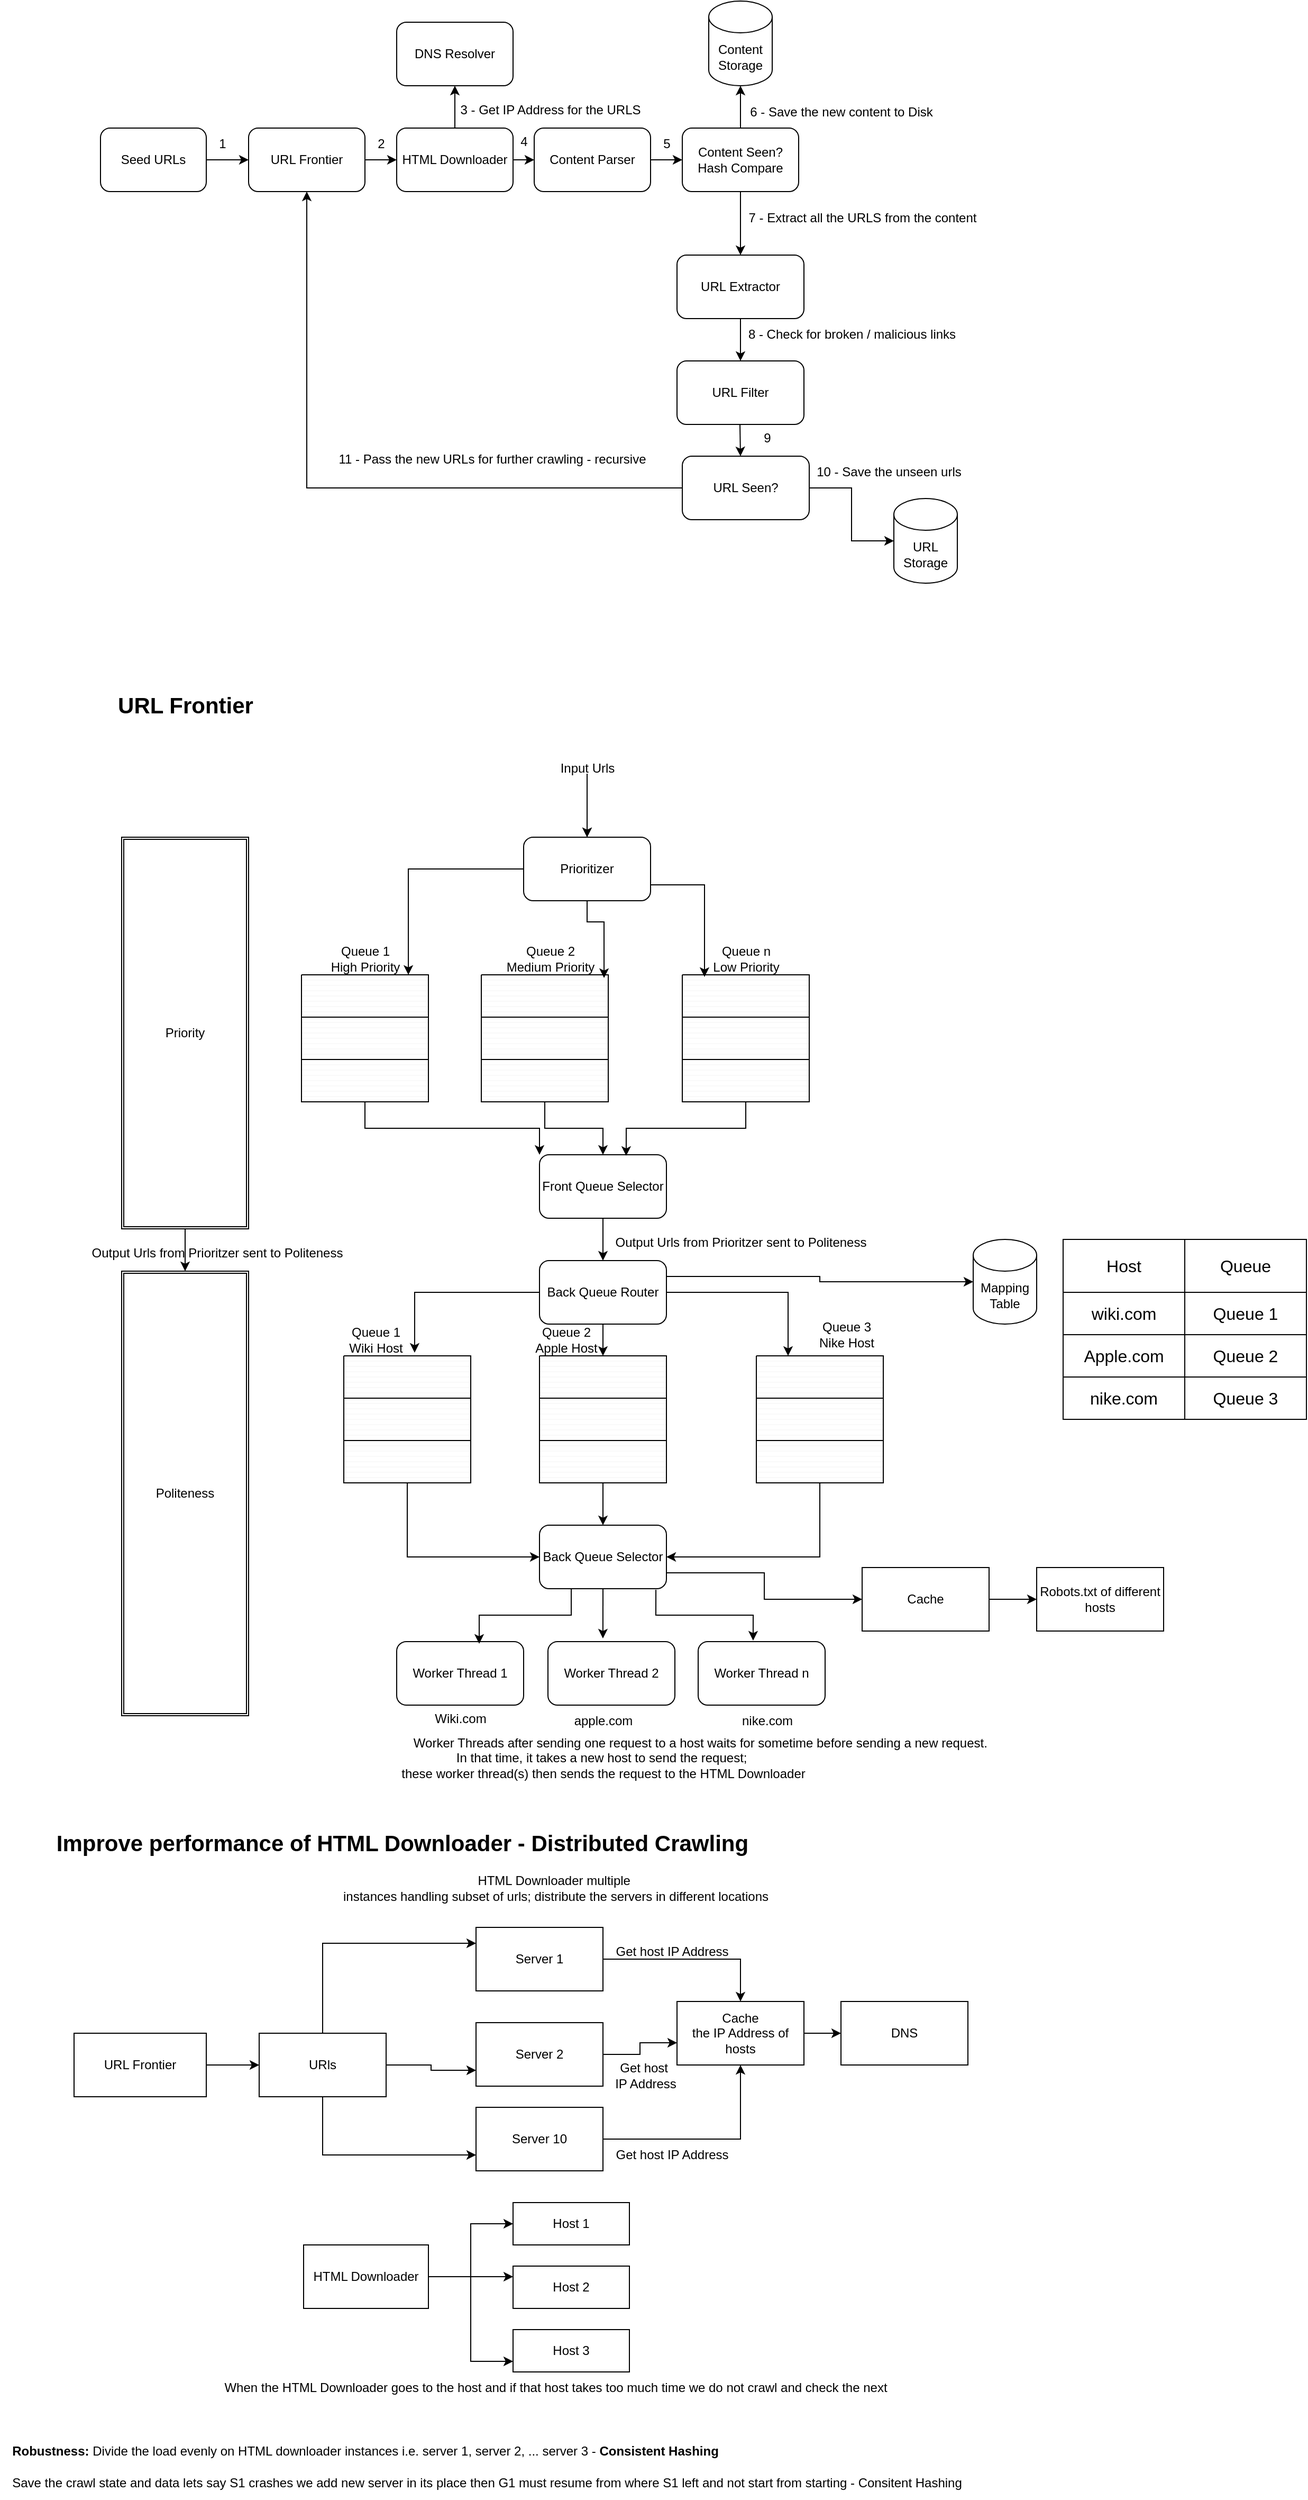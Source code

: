 <mxfile version="24.6.4" type="github">
  <diagram name="Page-1" id="mXdpcqNhNkEFS_v_mtUm">
    <mxGraphModel dx="1537" dy="581" grid="1" gridSize="10" guides="1" tooltips="1" connect="1" arrows="1" fold="1" page="1" pageScale="1" pageWidth="583" pageHeight="827" math="0" shadow="0">
      <root>
        <mxCell id="0" />
        <mxCell id="1" parent="0" />
        <mxCell id="9qcMBNV77gLtWxYR_MMO-1" style="edgeStyle=orthogonalEdgeStyle;rounded=0;orthogonalLoop=1;jettySize=auto;html=1;exitX=1;exitY=0.5;exitDx=0;exitDy=0;entryX=0;entryY=0.5;entryDx=0;entryDy=0;" parent="1" source="9qcMBNV77gLtWxYR_MMO-2" target="9qcMBNV77gLtWxYR_MMO-4" edge="1">
          <mxGeometry relative="1" as="geometry" />
        </mxCell>
        <mxCell id="9qcMBNV77gLtWxYR_MMO-2" value="Seed URLs" style="rounded=1;whiteSpace=wrap;html=1;" parent="1" vertex="1">
          <mxGeometry x="40" y="120" width="100" height="60" as="geometry" />
        </mxCell>
        <mxCell id="9qcMBNV77gLtWxYR_MMO-3" style="edgeStyle=orthogonalEdgeStyle;rounded=0;orthogonalLoop=1;jettySize=auto;html=1;exitX=1;exitY=0.5;exitDx=0;exitDy=0;entryX=0;entryY=0.5;entryDx=0;entryDy=0;" parent="1" source="9qcMBNV77gLtWxYR_MMO-4" target="9qcMBNV77gLtWxYR_MMO-8" edge="1">
          <mxGeometry relative="1" as="geometry" />
        </mxCell>
        <mxCell id="9qcMBNV77gLtWxYR_MMO-4" value="URL Frontier" style="rounded=1;whiteSpace=wrap;html=1;" parent="1" vertex="1">
          <mxGeometry x="180" y="120" width="110" height="60" as="geometry" />
        </mxCell>
        <mxCell id="9qcMBNV77gLtWxYR_MMO-5" value="1" style="text;html=1;align=center;verticalAlign=middle;resizable=0;points=[];autosize=1;strokeColor=none;fillColor=none;" parent="1" vertex="1">
          <mxGeometry x="140" y="120" width="30" height="30" as="geometry" />
        </mxCell>
        <mxCell id="9qcMBNV77gLtWxYR_MMO-6" style="edgeStyle=orthogonalEdgeStyle;rounded=0;orthogonalLoop=1;jettySize=auto;html=1;exitX=0.5;exitY=0;exitDx=0;exitDy=0;entryX=0.5;entryY=1;entryDx=0;entryDy=0;" parent="1" source="9qcMBNV77gLtWxYR_MMO-8" target="9qcMBNV77gLtWxYR_MMO-9" edge="1">
          <mxGeometry relative="1" as="geometry" />
        </mxCell>
        <mxCell id="9qcMBNV77gLtWxYR_MMO-7" style="edgeStyle=orthogonalEdgeStyle;rounded=0;orthogonalLoop=1;jettySize=auto;html=1;exitX=1;exitY=0.5;exitDx=0;exitDy=0;entryX=0;entryY=0.5;entryDx=0;entryDy=0;" parent="1" source="9qcMBNV77gLtWxYR_MMO-8" target="9qcMBNV77gLtWxYR_MMO-13" edge="1">
          <mxGeometry relative="1" as="geometry" />
        </mxCell>
        <mxCell id="9qcMBNV77gLtWxYR_MMO-8" value="HTML Downloader" style="rounded=1;whiteSpace=wrap;html=1;" parent="1" vertex="1">
          <mxGeometry x="320" y="120" width="110" height="60" as="geometry" />
        </mxCell>
        <mxCell id="9qcMBNV77gLtWxYR_MMO-9" value="DNS Resolver" style="rounded=1;whiteSpace=wrap;html=1;" parent="1" vertex="1">
          <mxGeometry x="320" y="20" width="110" height="60" as="geometry" />
        </mxCell>
        <mxCell id="9qcMBNV77gLtWxYR_MMO-10" value="2" style="text;html=1;align=center;verticalAlign=middle;resizable=0;points=[];autosize=1;strokeColor=none;fillColor=none;" parent="1" vertex="1">
          <mxGeometry x="290" y="120" width="30" height="30" as="geometry" />
        </mxCell>
        <mxCell id="9qcMBNV77gLtWxYR_MMO-11" value="3 - Get IP Address for the URLS" style="text;html=1;align=center;verticalAlign=middle;resizable=0;points=[];autosize=1;strokeColor=none;fillColor=none;" parent="1" vertex="1">
          <mxGeometry x="370" y="88" width="190" height="30" as="geometry" />
        </mxCell>
        <mxCell id="9qcMBNV77gLtWxYR_MMO-12" style="edgeStyle=orthogonalEdgeStyle;rounded=0;orthogonalLoop=1;jettySize=auto;html=1;exitX=1;exitY=0.5;exitDx=0;exitDy=0;entryX=0;entryY=0.5;entryDx=0;entryDy=0;" parent="1" source="9qcMBNV77gLtWxYR_MMO-13" target="9qcMBNV77gLtWxYR_MMO-15" edge="1">
          <mxGeometry relative="1" as="geometry" />
        </mxCell>
        <mxCell id="9qcMBNV77gLtWxYR_MMO-13" value="Content Parser" style="rounded=1;whiteSpace=wrap;html=1;" parent="1" vertex="1">
          <mxGeometry x="450" y="120" width="110" height="60" as="geometry" />
        </mxCell>
        <mxCell id="9qcMBNV77gLtWxYR_MMO-14" style="edgeStyle=orthogonalEdgeStyle;rounded=0;orthogonalLoop=1;jettySize=auto;html=1;exitX=0.5;exitY=1;exitDx=0;exitDy=0;" parent="1" source="9qcMBNV77gLtWxYR_MMO-15" target="9qcMBNV77gLtWxYR_MMO-22" edge="1">
          <mxGeometry relative="1" as="geometry" />
        </mxCell>
        <mxCell id="9qcMBNV77gLtWxYR_MMO-15" value="Content Seen?&lt;div&gt;Hash Compare&lt;/div&gt;" style="rounded=1;whiteSpace=wrap;html=1;" parent="1" vertex="1">
          <mxGeometry x="590" y="120" width="110" height="60" as="geometry" />
        </mxCell>
        <mxCell id="9qcMBNV77gLtWxYR_MMO-16" value="Content Storage" style="shape=cylinder3;whiteSpace=wrap;html=1;boundedLbl=1;backgroundOutline=1;size=15;" parent="1" vertex="1">
          <mxGeometry x="615" width="60" height="80" as="geometry" />
        </mxCell>
        <mxCell id="9qcMBNV77gLtWxYR_MMO-17" style="edgeStyle=orthogonalEdgeStyle;rounded=0;orthogonalLoop=1;jettySize=auto;html=1;entryX=0.5;entryY=1;entryDx=0;entryDy=0;entryPerimeter=0;" parent="1" source="9qcMBNV77gLtWxYR_MMO-15" target="9qcMBNV77gLtWxYR_MMO-16" edge="1">
          <mxGeometry relative="1" as="geometry" />
        </mxCell>
        <mxCell id="9qcMBNV77gLtWxYR_MMO-18" value="4" style="text;html=1;align=center;verticalAlign=middle;resizable=0;points=[];autosize=1;strokeColor=none;fillColor=none;" parent="1" vertex="1">
          <mxGeometry x="425" y="118" width="30" height="30" as="geometry" />
        </mxCell>
        <mxCell id="9qcMBNV77gLtWxYR_MMO-19" value="5" style="text;html=1;align=center;verticalAlign=middle;resizable=0;points=[];autosize=1;strokeColor=none;fillColor=none;" parent="1" vertex="1">
          <mxGeometry x="560" y="120" width="30" height="30" as="geometry" />
        </mxCell>
        <mxCell id="9qcMBNV77gLtWxYR_MMO-20" value="6 - Save the new content to Disk" style="text;html=1;align=center;verticalAlign=middle;resizable=0;points=[];autosize=1;strokeColor=none;fillColor=none;" parent="1" vertex="1">
          <mxGeometry x="640" y="90" width="200" height="30" as="geometry" />
        </mxCell>
        <mxCell id="9qcMBNV77gLtWxYR_MMO-21" style="edgeStyle=orthogonalEdgeStyle;rounded=0;orthogonalLoop=1;jettySize=auto;html=1;exitX=0.5;exitY=1;exitDx=0;exitDy=0;" parent="1" source="9qcMBNV77gLtWxYR_MMO-22" target="9qcMBNV77gLtWxYR_MMO-24" edge="1">
          <mxGeometry relative="1" as="geometry" />
        </mxCell>
        <mxCell id="9qcMBNV77gLtWxYR_MMO-22" value="URL Extractor" style="rounded=1;whiteSpace=wrap;html=1;" parent="1" vertex="1">
          <mxGeometry x="585" y="240" width="120" height="60" as="geometry" />
        </mxCell>
        <mxCell id="9qcMBNV77gLtWxYR_MMO-23" value="7 - Extract all the URLS from the content" style="text;html=1;align=center;verticalAlign=middle;resizable=0;points=[];autosize=1;strokeColor=none;fillColor=none;" parent="1" vertex="1">
          <mxGeometry x="640" y="190" width="240" height="30" as="geometry" />
        </mxCell>
        <mxCell id="9qcMBNV77gLtWxYR_MMO-24" value="URL Filter" style="rounded=1;whiteSpace=wrap;html=1;" parent="1" vertex="1">
          <mxGeometry x="585" y="340" width="120" height="60" as="geometry" />
        </mxCell>
        <mxCell id="9qcMBNV77gLtWxYR_MMO-25" value="8 - Check for broken / malicious links" style="text;html=1;align=center;verticalAlign=middle;resizable=0;points=[];autosize=1;strokeColor=none;fillColor=none;" parent="1" vertex="1">
          <mxGeometry x="640" y="300" width="220" height="30" as="geometry" />
        </mxCell>
        <mxCell id="9qcMBNV77gLtWxYR_MMO-26" style="edgeStyle=orthogonalEdgeStyle;rounded=0;orthogonalLoop=1;jettySize=auto;html=1;entryX=0.5;entryY=1;entryDx=0;entryDy=0;" parent="1" source="9qcMBNV77gLtWxYR_MMO-28" target="9qcMBNV77gLtWxYR_MMO-4" edge="1">
          <mxGeometry relative="1" as="geometry">
            <mxPoint x="240" y="190" as="targetPoint" />
          </mxGeometry>
        </mxCell>
        <mxCell id="9qcMBNV77gLtWxYR_MMO-27" style="edgeStyle=orthogonalEdgeStyle;rounded=0;orthogonalLoop=1;jettySize=auto;html=1;exitX=1;exitY=0.5;exitDx=0;exitDy=0;" parent="1" source="9qcMBNV77gLtWxYR_MMO-28" target="9qcMBNV77gLtWxYR_MMO-31" edge="1">
          <mxGeometry relative="1" as="geometry" />
        </mxCell>
        <mxCell id="9qcMBNV77gLtWxYR_MMO-28" value="URL Seen?" style="rounded=1;whiteSpace=wrap;html=1;" parent="1" vertex="1">
          <mxGeometry x="590" y="430" width="120" height="60" as="geometry" />
        </mxCell>
        <mxCell id="9qcMBNV77gLtWxYR_MMO-29" value="" style="endArrow=classic;html=1;rounded=0;" parent="1" edge="1">
          <mxGeometry width="50" height="50" relative="1" as="geometry">
            <mxPoint x="644.5" y="400" as="sourcePoint" />
            <mxPoint x="645" y="430" as="targetPoint" />
          </mxGeometry>
        </mxCell>
        <mxCell id="9qcMBNV77gLtWxYR_MMO-30" value="9" style="text;html=1;align=center;verticalAlign=middle;resizable=0;points=[];autosize=1;strokeColor=none;fillColor=none;" parent="1" vertex="1">
          <mxGeometry x="655" y="398" width="30" height="30" as="geometry" />
        </mxCell>
        <mxCell id="9qcMBNV77gLtWxYR_MMO-31" value="URL Storage" style="shape=cylinder3;whiteSpace=wrap;html=1;boundedLbl=1;backgroundOutline=1;size=15;" parent="1" vertex="1">
          <mxGeometry x="790" y="470" width="60" height="80" as="geometry" />
        </mxCell>
        <mxCell id="9qcMBNV77gLtWxYR_MMO-32" value="10 - Save the unseen urls" style="text;html=1;align=center;verticalAlign=middle;resizable=0;points=[];autosize=1;strokeColor=none;fillColor=none;" parent="1" vertex="1">
          <mxGeometry x="705" y="430" width="160" height="30" as="geometry" />
        </mxCell>
        <mxCell id="9qcMBNV77gLtWxYR_MMO-33" value="11 - Pass the new URLs for further crawling - recursive" style="text;html=1;align=center;verticalAlign=middle;resizable=0;points=[];autosize=1;strokeColor=none;fillColor=none;" parent="1" vertex="1">
          <mxGeometry x="255" y="418" width="310" height="30" as="geometry" />
        </mxCell>
        <mxCell id="Ikfy1jm3SxkshJAuReZf-2" style="edgeStyle=orthogonalEdgeStyle;rounded=0;orthogonalLoop=1;jettySize=auto;html=1;entryX=0.5;entryY=0;entryDx=0;entryDy=0;" parent="1" target="Ikfy1jm3SxkshJAuReZf-1" edge="1">
          <mxGeometry relative="1" as="geometry">
            <mxPoint x="500" y="770" as="targetPoint" />
            <mxPoint x="500" y="730" as="sourcePoint" />
            <Array as="points">
              <mxPoint x="500" y="740" />
              <mxPoint x="500" y="740" />
            </Array>
          </mxGeometry>
        </mxCell>
        <mxCell id="Ikfy1jm3SxkshJAuReZf-1" value="Prioritizer" style="rounded=1;whiteSpace=wrap;html=1;" parent="1" vertex="1">
          <mxGeometry x="440" y="790" width="120" height="60" as="geometry" />
        </mxCell>
        <mxCell id="Ikfy1jm3SxkshJAuReZf-4" value="" style="edgeStyle=orthogonalEdgeStyle;rounded=0;orthogonalLoop=1;jettySize=auto;html=1;" parent="1" source="Ikfy1jm3SxkshJAuReZf-3" target="Ikfy1jm3SxkshJAuReZf-1" edge="1">
          <mxGeometry relative="1" as="geometry" />
        </mxCell>
        <mxCell id="Ikfy1jm3SxkshJAuReZf-3" value="Input Urls" style="text;html=1;align=center;verticalAlign=middle;resizable=0;points=[];autosize=1;strokeColor=none;fillColor=none;" parent="1" vertex="1">
          <mxGeometry x="465" y="710" width="70" height="30" as="geometry" />
        </mxCell>
        <mxCell id="Ikfy1jm3SxkshJAuReZf-10" value="" style="verticalLabelPosition=bottom;verticalAlign=top;html=1;shape=mxgraph.basic.patternFillRect;fillStyle=hor;step=5;fillStrokeWidth=0.2;fillStrokeColor=#dddddd;" parent="1" vertex="1">
          <mxGeometry x="230" y="920" width="120" height="40" as="geometry" />
        </mxCell>
        <mxCell id="Ikfy1jm3SxkshJAuReZf-11" value="" style="verticalLabelPosition=bottom;verticalAlign=top;html=1;shape=mxgraph.basic.patternFillRect;fillStyle=hor;step=5;fillStrokeWidth=0.2;fillStrokeColor=#dddddd;" parent="1" vertex="1">
          <mxGeometry x="230" y="960" width="120" height="40" as="geometry" />
        </mxCell>
        <mxCell id="Ikfy1jm3SxkshJAuReZf-29" style="edgeStyle=orthogonalEdgeStyle;rounded=0;orthogonalLoop=1;jettySize=auto;html=1;exitX=0.5;exitY=1;exitDx=0;exitDy=0;exitPerimeter=0;entryX=0;entryY=0;entryDx=0;entryDy=0;" parent="1" source="Ikfy1jm3SxkshJAuReZf-12" target="Ikfy1jm3SxkshJAuReZf-28" edge="1">
          <mxGeometry relative="1" as="geometry" />
        </mxCell>
        <mxCell id="Ikfy1jm3SxkshJAuReZf-12" value="" style="verticalLabelPosition=bottom;verticalAlign=top;html=1;shape=mxgraph.basic.patternFillRect;fillStyle=hor;step=5;fillStrokeWidth=0.2;fillStrokeColor=#dddddd;" parent="1" vertex="1">
          <mxGeometry x="230" y="1000" width="120" height="40" as="geometry" />
        </mxCell>
        <mxCell id="Ikfy1jm3SxkshJAuReZf-13" value="Queue 1&lt;div&gt;High Priority&lt;/div&gt;" style="text;html=1;align=center;verticalAlign=middle;resizable=0;points=[];autosize=1;strokeColor=none;fillColor=none;" parent="1" vertex="1">
          <mxGeometry x="245" y="885" width="90" height="40" as="geometry" />
        </mxCell>
        <mxCell id="Ikfy1jm3SxkshJAuReZf-14" value="" style="verticalLabelPosition=bottom;verticalAlign=top;html=1;shape=mxgraph.basic.patternFillRect;fillStyle=hor;step=5;fillStrokeWidth=0.2;fillStrokeColor=#dddddd;" parent="1" vertex="1">
          <mxGeometry x="400" y="920" width="120" height="40" as="geometry" />
        </mxCell>
        <mxCell id="Ikfy1jm3SxkshJAuReZf-15" value="" style="verticalLabelPosition=bottom;verticalAlign=top;html=1;shape=mxgraph.basic.patternFillRect;fillStyle=hor;step=5;fillStrokeWidth=0.2;fillStrokeColor=#dddddd;" parent="1" vertex="1">
          <mxGeometry x="400" y="960" width="120" height="40" as="geometry" />
        </mxCell>
        <mxCell id="Ikfy1jm3SxkshJAuReZf-30" style="edgeStyle=orthogonalEdgeStyle;rounded=0;orthogonalLoop=1;jettySize=auto;html=1;exitX=0.5;exitY=1;exitDx=0;exitDy=0;exitPerimeter=0;entryX=0.5;entryY=0;entryDx=0;entryDy=0;" parent="1" source="Ikfy1jm3SxkshJAuReZf-16" target="Ikfy1jm3SxkshJAuReZf-28" edge="1">
          <mxGeometry relative="1" as="geometry" />
        </mxCell>
        <mxCell id="Ikfy1jm3SxkshJAuReZf-16" value="" style="verticalLabelPosition=bottom;verticalAlign=top;html=1;shape=mxgraph.basic.patternFillRect;fillStyle=hor;step=5;fillStrokeWidth=0.2;fillStrokeColor=#dddddd;" parent="1" vertex="1">
          <mxGeometry x="400" y="1000" width="120" height="40" as="geometry" />
        </mxCell>
        <mxCell id="Ikfy1jm3SxkshJAuReZf-17" value="Queue 2&lt;div&gt;Medium Priority&lt;/div&gt;" style="text;html=1;align=center;verticalAlign=middle;resizable=0;points=[];autosize=1;strokeColor=none;fillColor=none;" parent="1" vertex="1">
          <mxGeometry x="410" y="885" width="110" height="40" as="geometry" />
        </mxCell>
        <mxCell id="Ikfy1jm3SxkshJAuReZf-18" value="" style="verticalLabelPosition=bottom;verticalAlign=top;html=1;shape=mxgraph.basic.patternFillRect;fillStyle=hor;step=5;fillStrokeWidth=0.2;fillStrokeColor=#dddddd;" parent="1" vertex="1">
          <mxGeometry x="590" y="920" width="120" height="40" as="geometry" />
        </mxCell>
        <mxCell id="Ikfy1jm3SxkshJAuReZf-19" value="" style="verticalLabelPosition=bottom;verticalAlign=top;html=1;shape=mxgraph.basic.patternFillRect;fillStyle=hor;step=5;fillStrokeWidth=0.2;fillStrokeColor=#dddddd;" parent="1" vertex="1">
          <mxGeometry x="590" y="960" width="120" height="40" as="geometry" />
        </mxCell>
        <mxCell id="Ikfy1jm3SxkshJAuReZf-20" value="" style="verticalLabelPosition=bottom;verticalAlign=top;html=1;shape=mxgraph.basic.patternFillRect;fillStyle=hor;step=5;fillStrokeWidth=0.2;fillStrokeColor=#dddddd;" parent="1" vertex="1">
          <mxGeometry x="590" y="1000" width="120" height="40" as="geometry" />
        </mxCell>
        <mxCell id="Ikfy1jm3SxkshJAuReZf-21" value="Queue n&lt;div&gt;Low Priority&lt;/div&gt;" style="text;html=1;align=center;verticalAlign=middle;resizable=0;points=[];autosize=1;strokeColor=none;fillColor=none;" parent="1" vertex="1">
          <mxGeometry x="605" y="885" width="90" height="40" as="geometry" />
        </mxCell>
        <mxCell id="Ikfy1jm3SxkshJAuReZf-23" style="edgeStyle=orthogonalEdgeStyle;rounded=0;orthogonalLoop=1;jettySize=auto;html=1;entryX=0.842;entryY=0;entryDx=0;entryDy=0;entryPerimeter=0;" parent="1" source="Ikfy1jm3SxkshJAuReZf-1" target="Ikfy1jm3SxkshJAuReZf-10" edge="1">
          <mxGeometry relative="1" as="geometry" />
        </mxCell>
        <mxCell id="Ikfy1jm3SxkshJAuReZf-25" style="edgeStyle=orthogonalEdgeStyle;rounded=0;orthogonalLoop=1;jettySize=auto;html=1;exitX=1;exitY=0.75;exitDx=0;exitDy=0;entryX=0.175;entryY=0.05;entryDx=0;entryDy=0;entryPerimeter=0;" parent="1" source="Ikfy1jm3SxkshJAuReZf-1" target="Ikfy1jm3SxkshJAuReZf-18" edge="1">
          <mxGeometry relative="1" as="geometry" />
        </mxCell>
        <mxCell id="Ikfy1jm3SxkshJAuReZf-26" style="edgeStyle=orthogonalEdgeStyle;rounded=0;orthogonalLoop=1;jettySize=auto;html=1;exitX=0.5;exitY=1;exitDx=0;exitDy=0;entryX=0.964;entryY=0.95;entryDx=0;entryDy=0;entryPerimeter=0;" parent="1" source="Ikfy1jm3SxkshJAuReZf-1" target="Ikfy1jm3SxkshJAuReZf-17" edge="1">
          <mxGeometry relative="1" as="geometry" />
        </mxCell>
        <mxCell id="Ikfy1jm3SxkshJAuReZf-33" style="edgeStyle=orthogonalEdgeStyle;rounded=0;orthogonalLoop=1;jettySize=auto;html=1;exitX=0.5;exitY=1;exitDx=0;exitDy=0;entryX=0.5;entryY=0;entryDx=0;entryDy=0;" parent="1" source="Ikfy1jm3SxkshJAuReZf-28" target="Ikfy1jm3SxkshJAuReZf-32" edge="1">
          <mxGeometry relative="1" as="geometry" />
        </mxCell>
        <mxCell id="Ikfy1jm3SxkshJAuReZf-28" value="Front Queue Selector" style="rounded=1;whiteSpace=wrap;html=1;" parent="1" vertex="1">
          <mxGeometry x="455" y="1090" width="120" height="60" as="geometry" />
        </mxCell>
        <mxCell id="Ikfy1jm3SxkshJAuReZf-31" style="edgeStyle=orthogonalEdgeStyle;rounded=0;orthogonalLoop=1;jettySize=auto;html=1;exitX=0.5;exitY=1;exitDx=0;exitDy=0;exitPerimeter=0;entryX=0.683;entryY=0.017;entryDx=0;entryDy=0;entryPerimeter=0;" parent="1" source="Ikfy1jm3SxkshJAuReZf-20" target="Ikfy1jm3SxkshJAuReZf-28" edge="1">
          <mxGeometry relative="1" as="geometry" />
        </mxCell>
        <mxCell id="Ikfy1jm3SxkshJAuReZf-32" value="Back Queue Router" style="rounded=1;whiteSpace=wrap;html=1;" parent="1" vertex="1">
          <mxGeometry x="455" y="1190" width="120" height="60" as="geometry" />
        </mxCell>
        <mxCell id="Ikfy1jm3SxkshJAuReZf-34" value="Output Urls from Prioritzer sent to Politeness" style="text;html=1;align=center;verticalAlign=middle;resizable=0;points=[];autosize=1;strokeColor=none;fillColor=none;" parent="1" vertex="1">
          <mxGeometry x="515" y="1158" width="260" height="30" as="geometry" />
        </mxCell>
        <mxCell id="Ikfy1jm3SxkshJAuReZf-35" value="" style="verticalLabelPosition=bottom;verticalAlign=top;html=1;shape=mxgraph.basic.patternFillRect;fillStyle=hor;step=5;fillStrokeWidth=0.2;fillStrokeColor=#dddddd;" parent="1" vertex="1">
          <mxGeometry x="270" y="1280" width="120" height="40" as="geometry" />
        </mxCell>
        <mxCell id="Ikfy1jm3SxkshJAuReZf-36" value="" style="verticalLabelPosition=bottom;verticalAlign=top;html=1;shape=mxgraph.basic.patternFillRect;fillStyle=hor;step=5;fillStrokeWidth=0.2;fillStrokeColor=#dddddd;" parent="1" vertex="1">
          <mxGeometry x="270" y="1320" width="120" height="40" as="geometry" />
        </mxCell>
        <mxCell id="Ikfy1jm3SxkshJAuReZf-53" style="edgeStyle=orthogonalEdgeStyle;rounded=0;orthogonalLoop=1;jettySize=auto;html=1;exitX=0.5;exitY=1;exitDx=0;exitDy=0;exitPerimeter=0;entryX=0;entryY=0.5;entryDx=0;entryDy=0;" parent="1" source="Ikfy1jm3SxkshJAuReZf-37" target="Ikfy1jm3SxkshJAuReZf-50" edge="1">
          <mxGeometry relative="1" as="geometry" />
        </mxCell>
        <mxCell id="Ikfy1jm3SxkshJAuReZf-37" value="" style="verticalLabelPosition=bottom;verticalAlign=top;html=1;shape=mxgraph.basic.patternFillRect;fillStyle=hor;step=5;fillStrokeWidth=0.2;fillStrokeColor=#dddddd;" parent="1" vertex="1">
          <mxGeometry x="270" y="1360" width="120" height="40" as="geometry" />
        </mxCell>
        <mxCell id="Ikfy1jm3SxkshJAuReZf-38" value="" style="verticalLabelPosition=bottom;verticalAlign=top;html=1;shape=mxgraph.basic.patternFillRect;fillStyle=hor;step=5;fillStrokeWidth=0.2;fillStrokeColor=#dddddd;" parent="1" vertex="1">
          <mxGeometry x="455" y="1280" width="120" height="40" as="geometry" />
        </mxCell>
        <mxCell id="Ikfy1jm3SxkshJAuReZf-39" value="" style="verticalLabelPosition=bottom;verticalAlign=top;html=1;shape=mxgraph.basic.patternFillRect;fillStyle=hor;step=5;fillStrokeWidth=0.2;fillStrokeColor=#dddddd;" parent="1" vertex="1">
          <mxGeometry x="455" y="1320" width="120" height="40" as="geometry" />
        </mxCell>
        <mxCell id="Ikfy1jm3SxkshJAuReZf-51" style="edgeStyle=orthogonalEdgeStyle;rounded=0;orthogonalLoop=1;jettySize=auto;html=1;exitX=0.5;exitY=1;exitDx=0;exitDy=0;exitPerimeter=0;entryX=0.5;entryY=0;entryDx=0;entryDy=0;" parent="1" source="Ikfy1jm3SxkshJAuReZf-40" target="Ikfy1jm3SxkshJAuReZf-50" edge="1">
          <mxGeometry relative="1" as="geometry" />
        </mxCell>
        <mxCell id="Ikfy1jm3SxkshJAuReZf-40" value="" style="verticalLabelPosition=bottom;verticalAlign=top;html=1;shape=mxgraph.basic.patternFillRect;fillStyle=hor;step=5;fillStrokeWidth=0.2;fillStrokeColor=#dddddd;" parent="1" vertex="1">
          <mxGeometry x="455" y="1360" width="120" height="40" as="geometry" />
        </mxCell>
        <mxCell id="Ikfy1jm3SxkshJAuReZf-41" value="" style="verticalLabelPosition=bottom;verticalAlign=top;html=1;shape=mxgraph.basic.patternFillRect;fillStyle=hor;step=5;fillStrokeWidth=0.2;fillStrokeColor=#dddddd;" parent="1" vertex="1">
          <mxGeometry x="660" y="1280" width="120" height="40" as="geometry" />
        </mxCell>
        <mxCell id="Ikfy1jm3SxkshJAuReZf-42" value="" style="verticalLabelPosition=bottom;verticalAlign=top;html=1;shape=mxgraph.basic.patternFillRect;fillStyle=hor;step=5;fillStrokeWidth=0.2;fillStrokeColor=#dddddd;" parent="1" vertex="1">
          <mxGeometry x="660" y="1320" width="120" height="40" as="geometry" />
        </mxCell>
        <mxCell id="Ikfy1jm3SxkshJAuReZf-52" style="edgeStyle=orthogonalEdgeStyle;rounded=0;orthogonalLoop=1;jettySize=auto;html=1;exitX=0.5;exitY=1;exitDx=0;exitDy=0;exitPerimeter=0;entryX=1;entryY=0.5;entryDx=0;entryDy=0;" parent="1" source="Ikfy1jm3SxkshJAuReZf-43" target="Ikfy1jm3SxkshJAuReZf-50" edge="1">
          <mxGeometry relative="1" as="geometry" />
        </mxCell>
        <mxCell id="Ikfy1jm3SxkshJAuReZf-43" value="" style="verticalLabelPosition=bottom;verticalAlign=top;html=1;shape=mxgraph.basic.patternFillRect;fillStyle=hor;step=5;fillStrokeWidth=0.2;fillStrokeColor=#dddddd;" parent="1" vertex="1">
          <mxGeometry x="660" y="1360" width="120" height="40" as="geometry" />
        </mxCell>
        <mxCell id="Ikfy1jm3SxkshJAuReZf-44" style="edgeStyle=orthogonalEdgeStyle;rounded=0;orthogonalLoop=1;jettySize=auto;html=1;exitX=0.5;exitY=1;exitDx=0;exitDy=0;entryX=0.5;entryY=0;entryDx=0;entryDy=0;entryPerimeter=0;" parent="1" source="Ikfy1jm3SxkshJAuReZf-32" target="Ikfy1jm3SxkshJAuReZf-38" edge="1">
          <mxGeometry relative="1" as="geometry" />
        </mxCell>
        <mxCell id="Ikfy1jm3SxkshJAuReZf-45" style="edgeStyle=orthogonalEdgeStyle;rounded=0;orthogonalLoop=1;jettySize=auto;html=1;exitX=1;exitY=0.5;exitDx=0;exitDy=0;entryX=0.25;entryY=0;entryDx=0;entryDy=0;entryPerimeter=0;" parent="1" source="Ikfy1jm3SxkshJAuReZf-32" target="Ikfy1jm3SxkshJAuReZf-41" edge="1">
          <mxGeometry relative="1" as="geometry" />
        </mxCell>
        <mxCell id="Ikfy1jm3SxkshJAuReZf-46" style="edgeStyle=orthogonalEdgeStyle;rounded=0;orthogonalLoop=1;jettySize=auto;html=1;exitX=0;exitY=0.5;exitDx=0;exitDy=0;entryX=0.558;entryY=-0.075;entryDx=0;entryDy=0;entryPerimeter=0;" parent="1" source="Ikfy1jm3SxkshJAuReZf-32" target="Ikfy1jm3SxkshJAuReZf-35" edge="1">
          <mxGeometry relative="1" as="geometry" />
        </mxCell>
        <mxCell id="Ikfy1jm3SxkshJAuReZf-47" value="Queue 1&lt;div&gt;Wiki Host&lt;/div&gt;" style="text;html=1;align=center;verticalAlign=middle;resizable=0;points=[];autosize=1;strokeColor=none;fillColor=none;" parent="1" vertex="1">
          <mxGeometry x="265" y="1245" width="70" height="40" as="geometry" />
        </mxCell>
        <mxCell id="Ikfy1jm3SxkshJAuReZf-48" value="Queue 2&lt;div&gt;Apple Host&lt;/div&gt;" style="text;html=1;align=center;verticalAlign=middle;resizable=0;points=[];autosize=1;strokeColor=none;fillColor=none;" parent="1" vertex="1">
          <mxGeometry x="440" y="1245" width="80" height="40" as="geometry" />
        </mxCell>
        <mxCell id="Ikfy1jm3SxkshJAuReZf-49" value="Queue 3&lt;div&gt;Nike Host&lt;/div&gt;" style="text;html=1;align=center;verticalAlign=middle;resizable=0;points=[];autosize=1;strokeColor=none;fillColor=none;" parent="1" vertex="1">
          <mxGeometry x="705" y="1240" width="80" height="40" as="geometry" />
        </mxCell>
        <mxCell id="Ikfy1jm3SxkshJAuReZf-118" style="edgeStyle=orthogonalEdgeStyle;rounded=0;orthogonalLoop=1;jettySize=auto;html=1;exitX=1;exitY=0.75;exitDx=0;exitDy=0;entryX=0;entryY=0.5;entryDx=0;entryDy=0;" parent="1" source="Ikfy1jm3SxkshJAuReZf-50" target="Ikfy1jm3SxkshJAuReZf-117" edge="1">
          <mxGeometry relative="1" as="geometry" />
        </mxCell>
        <mxCell id="Ikfy1jm3SxkshJAuReZf-50" value="Back Queue Selector" style="rounded=1;whiteSpace=wrap;html=1;" parent="1" vertex="1">
          <mxGeometry x="455" y="1440" width="120" height="60" as="geometry" />
        </mxCell>
        <mxCell id="Ikfy1jm3SxkshJAuReZf-54" value="Mapping Table" style="shape=cylinder3;whiteSpace=wrap;html=1;boundedLbl=1;backgroundOutline=1;size=15;" parent="1" vertex="1">
          <mxGeometry x="865" y="1170" width="60" height="80" as="geometry" />
        </mxCell>
        <mxCell id="Ikfy1jm3SxkshJAuReZf-55" style="edgeStyle=orthogonalEdgeStyle;rounded=0;orthogonalLoop=1;jettySize=auto;html=1;exitX=1;exitY=0.25;exitDx=0;exitDy=0;entryX=0;entryY=0.5;entryDx=0;entryDy=0;entryPerimeter=0;" parent="1" source="Ikfy1jm3SxkshJAuReZf-32" target="Ikfy1jm3SxkshJAuReZf-54" edge="1">
          <mxGeometry relative="1" as="geometry" />
        </mxCell>
        <mxCell id="Ikfy1jm3SxkshJAuReZf-72" value="" style="shape=table;startSize=0;container=1;collapsible=0;childLayout=tableLayout;fontSize=16;rowLines=1;columnLines=1;fixedRows=0;" parent="1" vertex="1">
          <mxGeometry x="950" y="1170" width="230" height="170" as="geometry" />
        </mxCell>
        <mxCell id="Ikfy1jm3SxkshJAuReZf-77" value="" style="shape=tableRow;horizontal=0;startSize=0;swimlaneHead=0;swimlaneBody=0;strokeColor=inherit;top=0;left=0;bottom=0;right=0;collapsible=0;dropTarget=0;fillColor=none;points=[[0,0.5],[1,0.5]];portConstraint=eastwest;fontSize=16;" parent="Ikfy1jm3SxkshJAuReZf-72" vertex="1">
          <mxGeometry width="230" height="50" as="geometry" />
        </mxCell>
        <mxCell id="Ikfy1jm3SxkshJAuReZf-78" value="Host" style="shape=partialRectangle;html=1;whiteSpace=wrap;connectable=0;strokeColor=inherit;overflow=hidden;fillColor=none;top=0;left=0;bottom=0;right=0;pointerEvents=1;fontSize=16;allowArrows=1;shadow=0;" parent="Ikfy1jm3SxkshJAuReZf-77" vertex="1">
          <mxGeometry width="115" height="50" as="geometry">
            <mxRectangle width="115" height="50" as="alternateBounds" />
          </mxGeometry>
        </mxCell>
        <mxCell id="Ikfy1jm3SxkshJAuReZf-79" value="Queue" style="shape=partialRectangle;html=1;whiteSpace=wrap;connectable=0;strokeColor=inherit;overflow=hidden;fillColor=none;top=0;left=0;bottom=0;right=0;pointerEvents=1;fontSize=16;allowArrows=1;shadow=0;" parent="Ikfy1jm3SxkshJAuReZf-77" vertex="1">
          <mxGeometry x="115" width="115" height="50" as="geometry">
            <mxRectangle width="115" height="50" as="alternateBounds" />
          </mxGeometry>
        </mxCell>
        <mxCell id="Ikfy1jm3SxkshJAuReZf-81" value="" style="shape=tableRow;horizontal=0;startSize=0;swimlaneHead=0;swimlaneBody=0;strokeColor=inherit;top=0;left=0;bottom=0;right=0;collapsible=0;dropTarget=0;fillColor=none;points=[[0,0.5],[1,0.5]];portConstraint=eastwest;fontSize=16;" parent="Ikfy1jm3SxkshJAuReZf-72" vertex="1">
          <mxGeometry y="50" width="230" height="40" as="geometry" />
        </mxCell>
        <mxCell id="Ikfy1jm3SxkshJAuReZf-82" value="wiki.com" style="shape=partialRectangle;html=1;whiteSpace=wrap;connectable=0;strokeColor=inherit;overflow=hidden;fillColor=none;top=0;left=0;bottom=0;right=0;pointerEvents=1;fontSize=16;allowArrows=1;shadow=0;" parent="Ikfy1jm3SxkshJAuReZf-81" vertex="1">
          <mxGeometry width="115" height="40" as="geometry">
            <mxRectangle width="115" height="40" as="alternateBounds" />
          </mxGeometry>
        </mxCell>
        <mxCell id="Ikfy1jm3SxkshJAuReZf-83" value="Queue 1" style="shape=partialRectangle;html=1;whiteSpace=wrap;connectable=0;strokeColor=inherit;overflow=hidden;fillColor=none;top=0;left=0;bottom=0;right=0;pointerEvents=1;fontSize=16;allowArrows=1;shadow=0;" parent="Ikfy1jm3SxkshJAuReZf-81" vertex="1">
          <mxGeometry x="115" width="115" height="40" as="geometry">
            <mxRectangle width="115" height="40" as="alternateBounds" />
          </mxGeometry>
        </mxCell>
        <mxCell id="Ikfy1jm3SxkshJAuReZf-93" style="shape=tableRow;horizontal=0;startSize=0;swimlaneHead=0;swimlaneBody=0;strokeColor=inherit;top=0;left=0;bottom=0;right=0;collapsible=0;dropTarget=0;fillColor=none;points=[[0,0.5],[1,0.5]];portConstraint=eastwest;fontSize=16;" parent="Ikfy1jm3SxkshJAuReZf-72" vertex="1">
          <mxGeometry y="90" width="230" height="40" as="geometry" />
        </mxCell>
        <mxCell id="Ikfy1jm3SxkshJAuReZf-94" value="Apple.com" style="shape=partialRectangle;html=1;whiteSpace=wrap;connectable=0;strokeColor=inherit;overflow=hidden;fillColor=none;top=0;left=0;bottom=0;right=0;pointerEvents=1;fontSize=16;allowArrows=1;shadow=0;" parent="Ikfy1jm3SxkshJAuReZf-93" vertex="1">
          <mxGeometry width="115" height="40" as="geometry">
            <mxRectangle width="115" height="40" as="alternateBounds" />
          </mxGeometry>
        </mxCell>
        <mxCell id="Ikfy1jm3SxkshJAuReZf-95" value="Queue 2" style="shape=partialRectangle;html=1;whiteSpace=wrap;connectable=0;strokeColor=inherit;overflow=hidden;fillColor=none;top=0;left=0;bottom=0;right=0;pointerEvents=1;fontSize=16;allowArrows=1;shadow=0;" parent="Ikfy1jm3SxkshJAuReZf-93" vertex="1">
          <mxGeometry x="115" width="115" height="40" as="geometry">
            <mxRectangle width="115" height="40" as="alternateBounds" />
          </mxGeometry>
        </mxCell>
        <mxCell id="Ikfy1jm3SxkshJAuReZf-97" style="shape=tableRow;horizontal=0;startSize=0;swimlaneHead=0;swimlaneBody=0;strokeColor=inherit;top=0;left=0;bottom=0;right=0;collapsible=0;dropTarget=0;fillColor=none;points=[[0,0.5],[1,0.5]];portConstraint=eastwest;fontSize=16;" parent="Ikfy1jm3SxkshJAuReZf-72" vertex="1">
          <mxGeometry y="130" width="230" height="40" as="geometry" />
        </mxCell>
        <mxCell id="Ikfy1jm3SxkshJAuReZf-98" value="nike.com" style="shape=partialRectangle;html=1;whiteSpace=wrap;connectable=0;strokeColor=inherit;overflow=hidden;fillColor=none;top=0;left=0;bottom=0;right=0;pointerEvents=1;fontSize=16;allowArrows=1;shadow=0;" parent="Ikfy1jm3SxkshJAuReZf-97" vertex="1">
          <mxGeometry width="115" height="40" as="geometry">
            <mxRectangle width="115" height="40" as="alternateBounds" />
          </mxGeometry>
        </mxCell>
        <mxCell id="Ikfy1jm3SxkshJAuReZf-99" value="Queue 3" style="shape=partialRectangle;html=1;whiteSpace=wrap;connectable=0;strokeColor=inherit;overflow=hidden;fillColor=none;top=0;left=0;bottom=0;right=0;pointerEvents=1;fontSize=16;allowArrows=1;shadow=0;" parent="Ikfy1jm3SxkshJAuReZf-97" vertex="1">
          <mxGeometry x="115" width="115" height="40" as="geometry">
            <mxRectangle width="115" height="40" as="alternateBounds" />
          </mxGeometry>
        </mxCell>
        <mxCell id="Ikfy1jm3SxkshJAuReZf-103" style="edgeStyle=orthogonalEdgeStyle;rounded=0;orthogonalLoop=1;jettySize=auto;html=1;exitX=0.5;exitY=1;exitDx=0;exitDy=0;entryX=0.5;entryY=0;entryDx=0;entryDy=0;" parent="1" source="Ikfy1jm3SxkshJAuReZf-100" target="Ikfy1jm3SxkshJAuReZf-101" edge="1">
          <mxGeometry relative="1" as="geometry" />
        </mxCell>
        <mxCell id="Ikfy1jm3SxkshJAuReZf-100" value="Priority" style="shape=ext;double=1;rounded=0;whiteSpace=wrap;html=1;" parent="1" vertex="1">
          <mxGeometry x="60" y="790" width="120" height="370" as="geometry" />
        </mxCell>
        <mxCell id="Ikfy1jm3SxkshJAuReZf-101" value="Politeness" style="shape=ext;double=1;rounded=0;whiteSpace=wrap;html=1;" parent="1" vertex="1">
          <mxGeometry x="60" y="1200" width="120" height="420" as="geometry" />
        </mxCell>
        <mxCell id="Ikfy1jm3SxkshJAuReZf-104" value="Output Urls from Prioritzer sent to Politeness" style="text;html=1;align=center;verticalAlign=middle;resizable=0;points=[];autosize=1;strokeColor=none;fillColor=none;" parent="1" vertex="1">
          <mxGeometry x="20" y="1168" width="260" height="30" as="geometry" />
        </mxCell>
        <mxCell id="Ikfy1jm3SxkshJAuReZf-105" value="URL Frontier" style="text;html=1;align=center;verticalAlign=middle;resizable=0;points=[];autosize=1;strokeColor=none;fillColor=none;fontSize=21;fontStyle=1" parent="1" vertex="1">
          <mxGeometry x="50" y="645" width="140" height="40" as="geometry" />
        </mxCell>
        <mxCell id="Ikfy1jm3SxkshJAuReZf-107" value="Worker Thread 1" style="rounded=1;whiteSpace=wrap;html=1;" parent="1" vertex="1">
          <mxGeometry x="320" y="1550" width="120" height="60" as="geometry" />
        </mxCell>
        <mxCell id="Ikfy1jm3SxkshJAuReZf-108" value="Worker Thread 2" style="rounded=1;whiteSpace=wrap;html=1;" parent="1" vertex="1">
          <mxGeometry x="463" y="1550" width="120" height="60" as="geometry" />
        </mxCell>
        <mxCell id="Ikfy1jm3SxkshJAuReZf-109" value="Worker Thread n" style="rounded=1;whiteSpace=wrap;html=1;" parent="1" vertex="1">
          <mxGeometry x="605" y="1550" width="120" height="60" as="geometry" />
        </mxCell>
        <mxCell id="Ikfy1jm3SxkshJAuReZf-110" style="edgeStyle=orthogonalEdgeStyle;rounded=0;orthogonalLoop=1;jettySize=auto;html=1;exitX=0.5;exitY=1;exitDx=0;exitDy=0;entryX=0.433;entryY=-0.05;entryDx=0;entryDy=0;entryPerimeter=0;" parent="1" source="Ikfy1jm3SxkshJAuReZf-50" target="Ikfy1jm3SxkshJAuReZf-108" edge="1">
          <mxGeometry relative="1" as="geometry">
            <mxPoint x="520" y="1540" as="targetPoint" />
          </mxGeometry>
        </mxCell>
        <mxCell id="Ikfy1jm3SxkshJAuReZf-111" style="edgeStyle=orthogonalEdgeStyle;rounded=0;orthogonalLoop=1;jettySize=auto;html=1;exitX=0.25;exitY=1;exitDx=0;exitDy=0;entryX=0.65;entryY=0.033;entryDx=0;entryDy=0;entryPerimeter=0;" parent="1" source="Ikfy1jm3SxkshJAuReZf-50" target="Ikfy1jm3SxkshJAuReZf-107" edge="1">
          <mxGeometry relative="1" as="geometry" />
        </mxCell>
        <mxCell id="Ikfy1jm3SxkshJAuReZf-112" style="edgeStyle=orthogonalEdgeStyle;rounded=0;orthogonalLoop=1;jettySize=auto;html=1;exitX=0.917;exitY=1.017;exitDx=0;exitDy=0;entryX=0.433;entryY=-0.017;entryDx=0;entryDy=0;entryPerimeter=0;exitPerimeter=0;" parent="1" source="Ikfy1jm3SxkshJAuReZf-50" target="Ikfy1jm3SxkshJAuReZf-109" edge="1">
          <mxGeometry relative="1" as="geometry" />
        </mxCell>
        <mxCell id="Ikfy1jm3SxkshJAuReZf-113" value="Wiki.com" style="text;html=1;align=center;verticalAlign=middle;resizable=0;points=[];autosize=1;strokeColor=none;fillColor=none;" parent="1" vertex="1">
          <mxGeometry x="345" y="1608" width="70" height="30" as="geometry" />
        </mxCell>
        <mxCell id="Ikfy1jm3SxkshJAuReZf-114" value="apple.com" style="text;html=1;align=center;verticalAlign=middle;resizable=0;points=[];autosize=1;strokeColor=none;fillColor=none;" parent="1" vertex="1">
          <mxGeometry x="475" y="1610" width="80" height="30" as="geometry" />
        </mxCell>
        <mxCell id="Ikfy1jm3SxkshJAuReZf-115" value="nike.com" style="text;html=1;align=center;verticalAlign=middle;resizable=0;points=[];autosize=1;strokeColor=none;fillColor=none;" parent="1" vertex="1">
          <mxGeometry x="635" y="1610" width="70" height="30" as="geometry" />
        </mxCell>
        <mxCell id="Ikfy1jm3SxkshJAuReZf-116" value="&lt;span style=&quot;white-space: pre;&quot;&gt;&#x9;&lt;/span&gt;&lt;span style=&quot;white-space: pre;&quot;&gt;&#x9;&lt;/span&gt;&lt;span style=&quot;white-space: pre;&quot;&gt;&#x9;&lt;/span&gt;&lt;span style=&quot;white-space: pre;&quot;&gt;&#x9;&lt;/span&gt;&lt;span style=&quot;white-space: pre;&quot;&gt;&#x9;&lt;/span&gt;&lt;span style=&quot;white-space: pre;&quot;&gt;&#x9;&lt;/span&gt;&lt;span style=&quot;white-space: pre;&quot;&gt;&#x9;&lt;/span&gt;Worker Threads after sending one request to a host waits for sometime before sending a new request.&amp;nbsp;&lt;div&gt;In that time, it takes a new host to send the request;&amp;nbsp;&lt;/div&gt;&lt;div&gt;these worker thread(s) then sends the request to the HTML Downloader&lt;/div&gt;" style="text;html=1;align=center;verticalAlign=middle;resizable=0;points=[];autosize=1;strokeColor=none;fillColor=none;" parent="1" vertex="1">
          <mxGeometry x="135" y="1630" width="760" height="60" as="geometry" />
        </mxCell>
        <mxCell id="Ikfy1jm3SxkshJAuReZf-120" style="edgeStyle=orthogonalEdgeStyle;rounded=0;orthogonalLoop=1;jettySize=auto;html=1;exitX=1;exitY=0.5;exitDx=0;exitDy=0;entryX=0;entryY=0.5;entryDx=0;entryDy=0;" parent="1" source="Ikfy1jm3SxkshJAuReZf-117" target="Ikfy1jm3SxkshJAuReZf-119" edge="1">
          <mxGeometry relative="1" as="geometry" />
        </mxCell>
        <mxCell id="Ikfy1jm3SxkshJAuReZf-117" value="Cache" style="rounded=0;whiteSpace=wrap;html=1;" parent="1" vertex="1">
          <mxGeometry x="760" y="1480" width="120" height="60" as="geometry" />
        </mxCell>
        <mxCell id="Ikfy1jm3SxkshJAuReZf-119" value="Robots.txt of different hosts" style="rounded=0;whiteSpace=wrap;html=1;" parent="1" vertex="1">
          <mxGeometry x="925" y="1480" width="120" height="60" as="geometry" />
        </mxCell>
        <mxCell id="dUaV9D5BhhCe_MBrg--o-1" value="Improve performance of HTML Downloader - Distributed Crawling" style="text;html=1;align=center;verticalAlign=middle;resizable=0;points=[];autosize=1;strokeColor=none;fillColor=none;fontStyle=1;fontSize=21;" vertex="1" parent="1">
          <mxGeometry x="10" y="1720" width="630" height="40" as="geometry" />
        </mxCell>
        <mxCell id="dUaV9D5BhhCe_MBrg--o-23" style="edgeStyle=orthogonalEdgeStyle;rounded=0;orthogonalLoop=1;jettySize=auto;html=1;exitX=1;exitY=0.5;exitDx=0;exitDy=0;" edge="1" parent="1" source="dUaV9D5BhhCe_MBrg--o-2" target="dUaV9D5BhhCe_MBrg--o-21">
          <mxGeometry relative="1" as="geometry">
            <mxPoint x="630" y="1890" as="targetPoint" />
          </mxGeometry>
        </mxCell>
        <mxCell id="dUaV9D5BhhCe_MBrg--o-2" value="Server 1" style="rounded=0;whiteSpace=wrap;html=1;" vertex="1" parent="1">
          <mxGeometry x="395" y="1820" width="120" height="60" as="geometry" />
        </mxCell>
        <mxCell id="dUaV9D5BhhCe_MBrg--o-3" value="Server 2" style="rounded=0;whiteSpace=wrap;html=1;" vertex="1" parent="1">
          <mxGeometry x="395" y="1910" width="120" height="60" as="geometry" />
        </mxCell>
        <mxCell id="dUaV9D5BhhCe_MBrg--o-25" style="edgeStyle=orthogonalEdgeStyle;rounded=0;orthogonalLoop=1;jettySize=auto;html=1;exitX=1;exitY=0.5;exitDx=0;exitDy=0;entryX=0.5;entryY=1;entryDx=0;entryDy=0;" edge="1" parent="1" source="dUaV9D5BhhCe_MBrg--o-4" target="dUaV9D5BhhCe_MBrg--o-21">
          <mxGeometry relative="1" as="geometry" />
        </mxCell>
        <mxCell id="dUaV9D5BhhCe_MBrg--o-4" value="Server 10" style="rounded=0;whiteSpace=wrap;html=1;" vertex="1" parent="1">
          <mxGeometry x="395" y="1990" width="120" height="60" as="geometry" />
        </mxCell>
        <mxCell id="dUaV9D5BhhCe_MBrg--o-13" style="edgeStyle=orthogonalEdgeStyle;rounded=0;orthogonalLoop=1;jettySize=auto;html=1;" edge="1" parent="1" source="dUaV9D5BhhCe_MBrg--o-5">
          <mxGeometry relative="1" as="geometry">
            <mxPoint x="190" y="1950" as="targetPoint" />
          </mxGeometry>
        </mxCell>
        <mxCell id="dUaV9D5BhhCe_MBrg--o-5" value="URL Frontier" style="rounded=0;whiteSpace=wrap;html=1;" vertex="1" parent="1">
          <mxGeometry x="15" y="1920" width="125" height="60" as="geometry" />
        </mxCell>
        <mxCell id="dUaV9D5BhhCe_MBrg--o-14" style="edgeStyle=orthogonalEdgeStyle;rounded=0;orthogonalLoop=1;jettySize=auto;html=1;entryX=0;entryY=0.25;entryDx=0;entryDy=0;exitX=0.5;exitY=0;exitDx=0;exitDy=0;" edge="1" parent="1" source="dUaV9D5BhhCe_MBrg--o-16" target="dUaV9D5BhhCe_MBrg--o-2">
          <mxGeometry relative="1" as="geometry">
            <mxPoint x="240" y="1950" as="sourcePoint" />
          </mxGeometry>
        </mxCell>
        <mxCell id="dUaV9D5BhhCe_MBrg--o-17" style="edgeStyle=orthogonalEdgeStyle;rounded=0;orthogonalLoop=1;jettySize=auto;html=1;exitX=1;exitY=0.5;exitDx=0;exitDy=0;entryX=0;entryY=0.75;entryDx=0;entryDy=0;" edge="1" parent="1" source="dUaV9D5BhhCe_MBrg--o-16" target="dUaV9D5BhhCe_MBrg--o-3">
          <mxGeometry relative="1" as="geometry" />
        </mxCell>
        <mxCell id="dUaV9D5BhhCe_MBrg--o-18" style="edgeStyle=orthogonalEdgeStyle;rounded=0;orthogonalLoop=1;jettySize=auto;html=1;exitX=0.5;exitY=1;exitDx=0;exitDy=0;entryX=0;entryY=0.75;entryDx=0;entryDy=0;" edge="1" parent="1" source="dUaV9D5BhhCe_MBrg--o-16" target="dUaV9D5BhhCe_MBrg--o-4">
          <mxGeometry relative="1" as="geometry" />
        </mxCell>
        <mxCell id="dUaV9D5BhhCe_MBrg--o-16" value="URls" style="rounded=0;whiteSpace=wrap;html=1;" vertex="1" parent="1">
          <mxGeometry x="190" y="1920" width="120" height="60" as="geometry" />
        </mxCell>
        <mxCell id="dUaV9D5BhhCe_MBrg--o-19" value="HTML Downloader multiple&amp;nbsp;&lt;div&gt;instances handling subset of urls; distribute the servers in different locations&lt;/div&gt;" style="text;html=1;align=center;verticalAlign=middle;resizable=0;points=[];autosize=1;strokeColor=none;fillColor=none;" vertex="1" parent="1">
          <mxGeometry x="255" y="1763" width="430" height="40" as="geometry" />
        </mxCell>
        <mxCell id="dUaV9D5BhhCe_MBrg--o-20" value="DNS" style="rounded=0;whiteSpace=wrap;html=1;" vertex="1" parent="1">
          <mxGeometry x="740" y="1890" width="120" height="60" as="geometry" />
        </mxCell>
        <mxCell id="dUaV9D5BhhCe_MBrg--o-29" style="edgeStyle=orthogonalEdgeStyle;rounded=0;orthogonalLoop=1;jettySize=auto;html=1;exitX=1;exitY=0.5;exitDx=0;exitDy=0;entryX=0;entryY=0.5;entryDx=0;entryDy=0;" edge="1" parent="1" source="dUaV9D5BhhCe_MBrg--o-21" target="dUaV9D5BhhCe_MBrg--o-20">
          <mxGeometry relative="1" as="geometry" />
        </mxCell>
        <mxCell id="dUaV9D5BhhCe_MBrg--o-21" value="Cache&lt;br&gt;the IP Address of hosts" style="rounded=0;whiteSpace=wrap;html=1;" vertex="1" parent="1">
          <mxGeometry x="585" y="1890" width="120" height="60" as="geometry" />
        </mxCell>
        <mxCell id="dUaV9D5BhhCe_MBrg--o-24" style="edgeStyle=orthogonalEdgeStyle;rounded=0;orthogonalLoop=1;jettySize=auto;html=1;exitX=1;exitY=0.5;exitDx=0;exitDy=0;entryX=0;entryY=0.65;entryDx=0;entryDy=0;entryPerimeter=0;" edge="1" parent="1" source="dUaV9D5BhhCe_MBrg--o-3" target="dUaV9D5BhhCe_MBrg--o-21">
          <mxGeometry relative="1" as="geometry" />
        </mxCell>
        <mxCell id="dUaV9D5BhhCe_MBrg--o-26" value="Get host IP Address" style="text;html=1;align=center;verticalAlign=middle;resizable=0;points=[];autosize=1;strokeColor=none;fillColor=none;" vertex="1" parent="1">
          <mxGeometry x="515" y="1828" width="130" height="30" as="geometry" />
        </mxCell>
        <mxCell id="dUaV9D5BhhCe_MBrg--o-27" value="Get host IP Address" style="text;html=1;align=center;verticalAlign=middle;resizable=0;points=[];autosize=1;strokeColor=none;fillColor=none;" vertex="1" parent="1">
          <mxGeometry x="515" y="2020" width="130" height="30" as="geometry" />
        </mxCell>
        <mxCell id="dUaV9D5BhhCe_MBrg--o-28" value="Get host&amp;nbsp;&lt;div&gt;IP Address&lt;/div&gt;" style="text;html=1;align=center;verticalAlign=middle;resizable=0;points=[];autosize=1;strokeColor=none;fillColor=none;" vertex="1" parent="1">
          <mxGeometry x="515" y="1940" width="80" height="40" as="geometry" />
        </mxCell>
        <mxCell id="dUaV9D5BhhCe_MBrg--o-30" value="When the HTML Downloader goes to the host and if that host takes too much time we do not crawl and check the next" style="text;html=1;align=center;verticalAlign=middle;resizable=0;points=[];autosize=1;strokeColor=none;fillColor=none;" vertex="1" parent="1">
          <mxGeometry x="145" y="2240" width="650" height="30" as="geometry" />
        </mxCell>
        <mxCell id="dUaV9D5BhhCe_MBrg--o-35" style="edgeStyle=orthogonalEdgeStyle;rounded=0;orthogonalLoop=1;jettySize=auto;html=1;exitX=1;exitY=0.5;exitDx=0;exitDy=0;entryX=0;entryY=0.5;entryDx=0;entryDy=0;" edge="1" parent="1" source="dUaV9D5BhhCe_MBrg--o-31" target="dUaV9D5BhhCe_MBrg--o-32">
          <mxGeometry relative="1" as="geometry" />
        </mxCell>
        <mxCell id="dUaV9D5BhhCe_MBrg--o-36" style="edgeStyle=orthogonalEdgeStyle;rounded=0;orthogonalLoop=1;jettySize=auto;html=1;entryX=0;entryY=0.75;entryDx=0;entryDy=0;" edge="1" parent="1" source="dUaV9D5BhhCe_MBrg--o-31" target="dUaV9D5BhhCe_MBrg--o-34">
          <mxGeometry relative="1" as="geometry" />
        </mxCell>
        <mxCell id="dUaV9D5BhhCe_MBrg--o-37" style="edgeStyle=orthogonalEdgeStyle;rounded=0;orthogonalLoop=1;jettySize=auto;html=1;entryX=0;entryY=0.25;entryDx=0;entryDy=0;" edge="1" parent="1" source="dUaV9D5BhhCe_MBrg--o-31" target="dUaV9D5BhhCe_MBrg--o-33">
          <mxGeometry relative="1" as="geometry" />
        </mxCell>
        <mxCell id="dUaV9D5BhhCe_MBrg--o-31" value="HTML Downloader" style="rounded=0;whiteSpace=wrap;html=1;" vertex="1" parent="1">
          <mxGeometry x="232" y="2120" width="118" height="60" as="geometry" />
        </mxCell>
        <mxCell id="dUaV9D5BhhCe_MBrg--o-32" value="Host 1" style="rounded=0;whiteSpace=wrap;html=1;" vertex="1" parent="1">
          <mxGeometry x="430" y="2080" width="110" height="40" as="geometry" />
        </mxCell>
        <mxCell id="dUaV9D5BhhCe_MBrg--o-33" value="Host 2" style="rounded=0;whiteSpace=wrap;html=1;" vertex="1" parent="1">
          <mxGeometry x="430" y="2140" width="110" height="40" as="geometry" />
        </mxCell>
        <mxCell id="dUaV9D5BhhCe_MBrg--o-34" value="Host 3" style="rounded=0;whiteSpace=wrap;html=1;" vertex="1" parent="1">
          <mxGeometry x="430" y="2200" width="110" height="40" as="geometry" />
        </mxCell>
        <mxCell id="dUaV9D5BhhCe_MBrg--o-38" value="&lt;b&gt;Robustness:&lt;/b&gt; Divide the load evenly on HTML downloader instances i.e. server 1, server 2, ... server 3 - &lt;b&gt;Consistent Hashing&lt;/b&gt;" style="text;html=1;align=center;verticalAlign=middle;resizable=0;points=[];autosize=1;strokeColor=none;fillColor=none;" vertex="1" parent="1">
          <mxGeometry x="-55" y="2300" width="690" height="30" as="geometry" />
        </mxCell>
        <mxCell id="dUaV9D5BhhCe_MBrg--o-39" value="Save the crawl state and data lets say S1 crashes we add new server in its place then G1 must resume from where S1 left and not start from starting - Consitent Hashing" style="text;html=1;align=center;verticalAlign=middle;resizable=0;points=[];autosize=1;strokeColor=none;fillColor=none;" vertex="1" parent="1">
          <mxGeometry x="-55" y="2330" width="920" height="30" as="geometry" />
        </mxCell>
      </root>
    </mxGraphModel>
  </diagram>
</mxfile>
